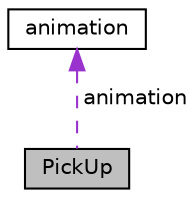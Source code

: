 digraph "PickUp"
{
 // LATEX_PDF_SIZE
  edge [fontname="Helvetica",fontsize="10",labelfontname="Helvetica",labelfontsize="10"];
  node [fontname="Helvetica",fontsize="10",shape=record];
  Node1 [label="PickUp",height=0.2,width=0.4,color="black", fillcolor="grey75", style="filled", fontcolor="black",tooltip=" "];
  Node2 -> Node1 [dir="back",color="darkorchid3",fontsize="10",style="dashed",label=" animation" ,fontname="Helvetica"];
  Node2 [label="animation",height=0.2,width=0.4,color="black", fillcolor="white", style="filled",URL="$structanimation.html",tooltip=" "];
}

